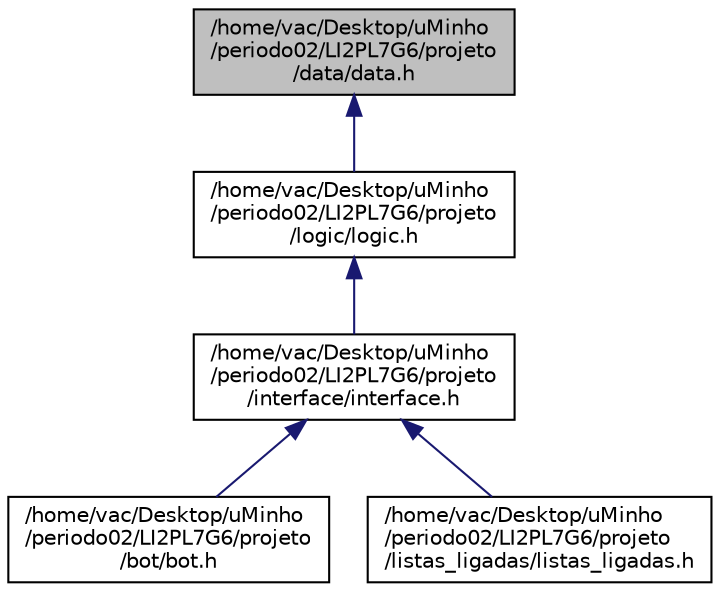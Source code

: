 digraph "/home/vac/Desktop/uMinho/periodo02/LI2PL7G6/projeto/data/data.h"
{
  edge [fontname="Helvetica",fontsize="10",labelfontname="Helvetica",labelfontsize="10"];
  node [fontname="Helvetica",fontsize="10",shape=record];
  Node2 [label="/home/vac/Desktop/uMinho\l/periodo02/LI2PL7G6/projeto\l/data/data.h",height=0.2,width=0.4,color="black", fillcolor="grey75", style="filled", fontcolor="black"];
  Node2 -> Node3 [dir="back",color="midnightblue",fontsize="10",style="solid",fontname="Helvetica"];
  Node3 [label="/home/vac/Desktop/uMinho\l/periodo02/LI2PL7G6/projeto\l/logic/logic.h",height=0.2,width=0.4,color="black", fillcolor="white", style="filled",URL="$logic_8h.html"];
  Node3 -> Node4 [dir="back",color="midnightblue",fontsize="10",style="solid",fontname="Helvetica"];
  Node4 [label="/home/vac/Desktop/uMinho\l/periodo02/LI2PL7G6/projeto\l/interface/interface.h",height=0.2,width=0.4,color="black", fillcolor="white", style="filled",URL="$interface_8h.html"];
  Node4 -> Node5 [dir="back",color="midnightblue",fontsize="10",style="solid",fontname="Helvetica"];
  Node5 [label="/home/vac/Desktop/uMinho\l/periodo02/LI2PL7G6/projeto\l/bot/bot.h",height=0.2,width=0.4,color="black", fillcolor="white", style="filled",URL="$bot_8h_source.html"];
  Node4 -> Node6 [dir="back",color="midnightblue",fontsize="10",style="solid",fontname="Helvetica"];
  Node6 [label="/home/vac/Desktop/uMinho\l/periodo02/LI2PL7G6/projeto\l/listas_ligadas/listas_ligadas.h",height=0.2,width=0.4,color="black", fillcolor="white", style="filled",URL="$listas__ligadas_8h.html"];
}
